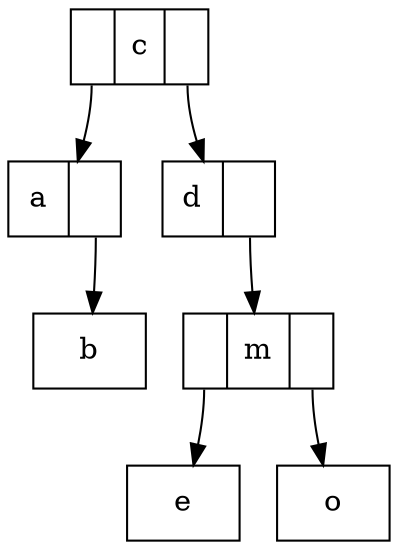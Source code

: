 digraph ArbolBB{ 

rankdir=TB;

node [shape = record];
N_c[label ="<HI>|c|<HD>"]; 
N_a[label ="a|<HD>"]; 
N_b[label ="b"]; 
N_a:HD -> N_b
N_c:HI -> N_a
N_d[label ="d|<HD>"]; 
N_m[label ="<HI>|m|<HD>"]; 
N_e[label ="e"]; 
N_m:HI -> N_e
N_o[label ="o"]; 
N_m:HD -> N_o
N_d:HD -> N_m
N_c:HD -> N_d

}
